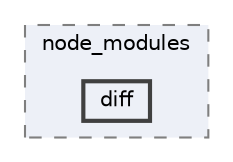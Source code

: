 digraph "C:/Users/arisc/OneDrive/Documents/GitHub/FINAL/EcoEats-Project/node_modules/diff"
{
 // LATEX_PDF_SIZE
  bgcolor="transparent";
  edge [fontname=Helvetica,fontsize=10,labelfontname=Helvetica,labelfontsize=10];
  node [fontname=Helvetica,fontsize=10,shape=box,height=0.2,width=0.4];
  compound=true
  subgraph clusterdir_5091f2b68170d33f954320199e2fed0a {
    graph [ bgcolor="#edf0f7", pencolor="grey50", label="node_modules", fontname=Helvetica,fontsize=10 style="filled,dashed", URL="dir_5091f2b68170d33f954320199e2fed0a.html",tooltip=""]
  dir_35dd620445c1a14361a1e06cc0600c32 [label="diff", fillcolor="#edf0f7", color="grey25", style="filled,bold", URL="dir_35dd620445c1a14361a1e06cc0600c32.html",tooltip=""];
  }
}
